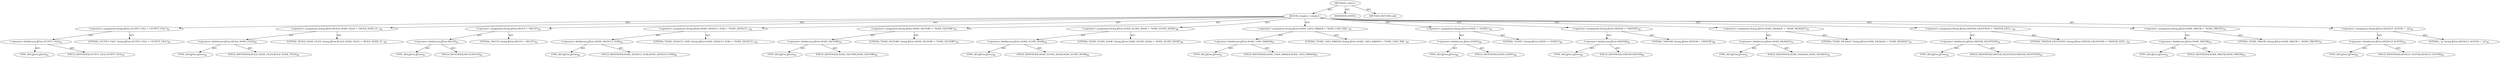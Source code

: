 digraph "&lt;clinit&gt;" {  
"111669149718" [label = <(METHOD,&lt;clinit&gt;)> ]
"25769803840" [label = <(BLOCK,&lt;empty&gt;,&lt;empty&gt;)> ]
"30064771413" [label = <(&lt;operator&gt;.assignment,String JJTree.OUTPUT_FILE = &quot;OUTPUT_FILE&quot;)<SUB>81</SUB>> ]
"30064771414" [label = <(&lt;operator&gt;.fieldAccess,JJTree.OUTPUT_FILE)<SUB>81</SUB>> ]
"180388626449" [label = <(TYPE_REF,JJTree,JJTree)<SUB>81</SUB>> ]
"55834574925" [label = <(FIELD_IDENTIFIER,OUTPUT_FILE,OUTPUT_FILE)<SUB>81</SUB>> ]
"90194313282" [label = <(LITERAL,&quot;OUTPUT_FILE&quot;,String JJTree.OUTPUT_FILE = &quot;OUTPUT_FILE&quot;)<SUB>81</SUB>> ]
"30064771415" [label = <(&lt;operator&gt;.assignment,String JJTree.BUILD_NODE_FILES = &quot;BUILD_NODE_FI...)<SUB>82</SUB>> ]
"30064771416" [label = <(&lt;operator&gt;.fieldAccess,JJTree.BUILD_NODE_FILES)<SUB>82</SUB>> ]
"180388626450" [label = <(TYPE_REF,JJTree,JJTree)<SUB>82</SUB>> ]
"55834574926" [label = <(FIELD_IDENTIFIER,BUILD_NODE_FILES,BUILD_NODE_FILES)<SUB>82</SUB>> ]
"90194313283" [label = <(LITERAL,&quot;BUILD_NODE_FILES&quot;,String JJTree.BUILD_NODE_FILES = &quot;BUILD_NODE_FI...)<SUB>82</SUB>> ]
"30064771417" [label = <(&lt;operator&gt;.assignment,String JJTree.MULTI = &quot;MULTI&quot;)<SUB>83</SUB>> ]
"30064771418" [label = <(&lt;operator&gt;.fieldAccess,JJTree.MULTI)<SUB>83</SUB>> ]
"180388626451" [label = <(TYPE_REF,JJTree,JJTree)<SUB>83</SUB>> ]
"55834574927" [label = <(FIELD_IDENTIFIER,MULTI,MULTI)<SUB>83</SUB>> ]
"90194313284" [label = <(LITERAL,&quot;MULTI&quot;,String JJTree.MULTI = &quot;MULTI&quot;)<SUB>83</SUB>> ]
"30064771419" [label = <(&lt;operator&gt;.assignment,String JJTree.NODE_DEFAULT_VOID = &quot;NODE_DEFAULT...)<SUB>84</SUB>> ]
"30064771420" [label = <(&lt;operator&gt;.fieldAccess,JJTree.NODE_DEFAULT_VOID)<SUB>84</SUB>> ]
"180388626452" [label = <(TYPE_REF,JJTree,JJTree)<SUB>84</SUB>> ]
"55834574928" [label = <(FIELD_IDENTIFIER,NODE_DEFAULT_VOID,NODE_DEFAULT_VOID)<SUB>84</SUB>> ]
"90194313285" [label = <(LITERAL,&quot;NODE_DEFAULT_VOID&quot;,String JJTree.NODE_DEFAULT_VOID = &quot;NODE_DEFAULT...)<SUB>84</SUB>> ]
"30064771421" [label = <(&lt;operator&gt;.assignment,String JJTree.NODE_FACTORY = &quot;NODE_FACTORY&quot;)<SUB>85</SUB>> ]
"30064771422" [label = <(&lt;operator&gt;.fieldAccess,JJTree.NODE_FACTORY)<SUB>85</SUB>> ]
"180388626453" [label = <(TYPE_REF,JJTree,JJTree)<SUB>85</SUB>> ]
"55834574929" [label = <(FIELD_IDENTIFIER,NODE_FACTORY,NODE_FACTORY)<SUB>85</SUB>> ]
"90194313286" [label = <(LITERAL,&quot;NODE_FACTORY&quot;,String JJTree.NODE_FACTORY = &quot;NODE_FACTORY&quot;)<SUB>85</SUB>> ]
"30064771423" [label = <(&lt;operator&gt;.assignment,String JJTree.NODE_SCOPE_HOOK = &quot;NODE_SCOPE_HOOK&quot;)<SUB>86</SUB>> ]
"30064771424" [label = <(&lt;operator&gt;.fieldAccess,JJTree.NODE_SCOPE_HOOK)<SUB>86</SUB>> ]
"180388626454" [label = <(TYPE_REF,JJTree,JJTree)<SUB>86</SUB>> ]
"55834574930" [label = <(FIELD_IDENTIFIER,NODE_SCOPE_HOOK,NODE_SCOPE_HOOK)<SUB>86</SUB>> ]
"90194313287" [label = <(LITERAL,&quot;NODE_SCOPE_HOOK&quot;,String JJTree.NODE_SCOPE_HOOK = &quot;NODE_SCOPE_HOOK&quot;)<SUB>86</SUB>> ]
"30064771425" [label = <(&lt;operator&gt;.assignment,String JJTree.NODE_USES_PARSER = &quot;NODE_USES_PAR...)<SUB>87</SUB>> ]
"30064771426" [label = <(&lt;operator&gt;.fieldAccess,JJTree.NODE_USES_PARSER)<SUB>87</SUB>> ]
"180388626455" [label = <(TYPE_REF,JJTree,JJTree)<SUB>87</SUB>> ]
"55834574931" [label = <(FIELD_IDENTIFIER,NODE_USES_PARSER,NODE_USES_PARSER)<SUB>87</SUB>> ]
"90194313288" [label = <(LITERAL,&quot;NODE_USES_PARSER&quot;,String JJTree.NODE_USES_PARSER = &quot;NODE_USES_PAR...)<SUB>87</SUB>> ]
"30064771427" [label = <(&lt;operator&gt;.assignment,String JJTree.STATIC = &quot;STATIC&quot;)<SUB>88</SUB>> ]
"30064771428" [label = <(&lt;operator&gt;.fieldAccess,JJTree.STATIC)<SUB>88</SUB>> ]
"180388626456" [label = <(TYPE_REF,JJTree,JJTree)<SUB>88</SUB>> ]
"55834574932" [label = <(FIELD_IDENTIFIER,STATIC,STATIC)<SUB>88</SUB>> ]
"90194313289" [label = <(LITERAL,&quot;STATIC&quot;,String JJTree.STATIC = &quot;STATIC&quot;)<SUB>88</SUB>> ]
"30064771429" [label = <(&lt;operator&gt;.assignment,String JJTree.VISITOR = &quot;VISITOR&quot;)<SUB>89</SUB>> ]
"30064771430" [label = <(&lt;operator&gt;.fieldAccess,JJTree.VISITOR)<SUB>89</SUB>> ]
"180388626457" [label = <(TYPE_REF,JJTree,JJTree)<SUB>89</SUB>> ]
"55834574933" [label = <(FIELD_IDENTIFIER,VISITOR,VISITOR)<SUB>89</SUB>> ]
"90194313290" [label = <(LITERAL,&quot;VISITOR&quot;,String JJTree.VISITOR = &quot;VISITOR&quot;)<SUB>89</SUB>> ]
"30064771431" [label = <(&lt;operator&gt;.assignment,String JJTree.NODE_PACKAGE = &quot;NODE_PACKAGE&quot;)<SUB>91</SUB>> ]
"30064771432" [label = <(&lt;operator&gt;.fieldAccess,JJTree.NODE_PACKAGE)<SUB>91</SUB>> ]
"180388626458" [label = <(TYPE_REF,JJTree,JJTree)<SUB>91</SUB>> ]
"55834574934" [label = <(FIELD_IDENTIFIER,NODE_PACKAGE,NODE_PACKAGE)<SUB>91</SUB>> ]
"90194313291" [label = <(LITERAL,&quot;NODE_PACKAGE&quot;,String JJTree.NODE_PACKAGE = &quot;NODE_PACKAGE&quot;)<SUB>91</SUB>> ]
"30064771433" [label = <(&lt;operator&gt;.assignment,String JJTree.VISITOR_EXCEPTION = &quot;VISITOR_EXCE...)<SUB>92</SUB>> ]
"30064771434" [label = <(&lt;operator&gt;.fieldAccess,JJTree.VISITOR_EXCEPTION)<SUB>92</SUB>> ]
"180388626459" [label = <(TYPE_REF,JJTree,JJTree)<SUB>92</SUB>> ]
"55834574935" [label = <(FIELD_IDENTIFIER,VISITOR_EXCEPTION,VISITOR_EXCEPTION)<SUB>92</SUB>> ]
"90194313292" [label = <(LITERAL,&quot;VISITOR_EXCEPTION&quot;,String JJTree.VISITOR_EXCEPTION = &quot;VISITOR_EXCE...)<SUB>92</SUB>> ]
"30064771435" [label = <(&lt;operator&gt;.assignment,String JJTree.NODE_PREFIX = &quot;NODE_PREFIX&quot;)<SUB>93</SUB>> ]
"30064771436" [label = <(&lt;operator&gt;.fieldAccess,JJTree.NODE_PREFIX)<SUB>93</SUB>> ]
"180388626460" [label = <(TYPE_REF,JJTree,JJTree)<SUB>93</SUB>> ]
"55834574936" [label = <(FIELD_IDENTIFIER,NODE_PREFIX,NODE_PREFIX)<SUB>93</SUB>> ]
"90194313293" [label = <(LITERAL,&quot;NODE_PREFIX&quot;,String JJTree.NODE_PREFIX = &quot;NODE_PREFIX&quot;)<SUB>93</SUB>> ]
"30064771437" [label = <(&lt;operator&gt;.assignment,String JJTree.DEFAULT_SUFFIX = &quot;.jj&quot;)<SUB>99</SUB>> ]
"30064771438" [label = <(&lt;operator&gt;.fieldAccess,JJTree.DEFAULT_SUFFIX)<SUB>99</SUB>> ]
"180388626461" [label = <(TYPE_REF,JJTree,JJTree)<SUB>99</SUB>> ]
"55834574937" [label = <(FIELD_IDENTIFIER,DEFAULT_SUFFIX,DEFAULT_SUFFIX)<SUB>99</SUB>> ]
"90194313294" [label = <(LITERAL,&quot;.jj&quot;,String JJTree.DEFAULT_SUFFIX = &quot;.jj&quot;)<SUB>99</SUB>> ]
"133143986252" [label = <(MODIFIER,STATIC)> ]
"128849018902" [label = <(METHOD_RETURN,void)> ]
  "111669149718" -> "25769803840"  [ label = "AST: "] 
  "111669149718" -> "133143986252"  [ label = "AST: "] 
  "111669149718" -> "128849018902"  [ label = "AST: "] 
  "25769803840" -> "30064771413"  [ label = "AST: "] 
  "25769803840" -> "30064771415"  [ label = "AST: "] 
  "25769803840" -> "30064771417"  [ label = "AST: "] 
  "25769803840" -> "30064771419"  [ label = "AST: "] 
  "25769803840" -> "30064771421"  [ label = "AST: "] 
  "25769803840" -> "30064771423"  [ label = "AST: "] 
  "25769803840" -> "30064771425"  [ label = "AST: "] 
  "25769803840" -> "30064771427"  [ label = "AST: "] 
  "25769803840" -> "30064771429"  [ label = "AST: "] 
  "25769803840" -> "30064771431"  [ label = "AST: "] 
  "25769803840" -> "30064771433"  [ label = "AST: "] 
  "25769803840" -> "30064771435"  [ label = "AST: "] 
  "25769803840" -> "30064771437"  [ label = "AST: "] 
  "30064771413" -> "30064771414"  [ label = "AST: "] 
  "30064771413" -> "90194313282"  [ label = "AST: "] 
  "30064771414" -> "180388626449"  [ label = "AST: "] 
  "30064771414" -> "55834574925"  [ label = "AST: "] 
  "30064771415" -> "30064771416"  [ label = "AST: "] 
  "30064771415" -> "90194313283"  [ label = "AST: "] 
  "30064771416" -> "180388626450"  [ label = "AST: "] 
  "30064771416" -> "55834574926"  [ label = "AST: "] 
  "30064771417" -> "30064771418"  [ label = "AST: "] 
  "30064771417" -> "90194313284"  [ label = "AST: "] 
  "30064771418" -> "180388626451"  [ label = "AST: "] 
  "30064771418" -> "55834574927"  [ label = "AST: "] 
  "30064771419" -> "30064771420"  [ label = "AST: "] 
  "30064771419" -> "90194313285"  [ label = "AST: "] 
  "30064771420" -> "180388626452"  [ label = "AST: "] 
  "30064771420" -> "55834574928"  [ label = "AST: "] 
  "30064771421" -> "30064771422"  [ label = "AST: "] 
  "30064771421" -> "90194313286"  [ label = "AST: "] 
  "30064771422" -> "180388626453"  [ label = "AST: "] 
  "30064771422" -> "55834574929"  [ label = "AST: "] 
  "30064771423" -> "30064771424"  [ label = "AST: "] 
  "30064771423" -> "90194313287"  [ label = "AST: "] 
  "30064771424" -> "180388626454"  [ label = "AST: "] 
  "30064771424" -> "55834574930"  [ label = "AST: "] 
  "30064771425" -> "30064771426"  [ label = "AST: "] 
  "30064771425" -> "90194313288"  [ label = "AST: "] 
  "30064771426" -> "180388626455"  [ label = "AST: "] 
  "30064771426" -> "55834574931"  [ label = "AST: "] 
  "30064771427" -> "30064771428"  [ label = "AST: "] 
  "30064771427" -> "90194313289"  [ label = "AST: "] 
  "30064771428" -> "180388626456"  [ label = "AST: "] 
  "30064771428" -> "55834574932"  [ label = "AST: "] 
  "30064771429" -> "30064771430"  [ label = "AST: "] 
  "30064771429" -> "90194313290"  [ label = "AST: "] 
  "30064771430" -> "180388626457"  [ label = "AST: "] 
  "30064771430" -> "55834574933"  [ label = "AST: "] 
  "30064771431" -> "30064771432"  [ label = "AST: "] 
  "30064771431" -> "90194313291"  [ label = "AST: "] 
  "30064771432" -> "180388626458"  [ label = "AST: "] 
  "30064771432" -> "55834574934"  [ label = "AST: "] 
  "30064771433" -> "30064771434"  [ label = "AST: "] 
  "30064771433" -> "90194313292"  [ label = "AST: "] 
  "30064771434" -> "180388626459"  [ label = "AST: "] 
  "30064771434" -> "55834574935"  [ label = "AST: "] 
  "30064771435" -> "30064771436"  [ label = "AST: "] 
  "30064771435" -> "90194313293"  [ label = "AST: "] 
  "30064771436" -> "180388626460"  [ label = "AST: "] 
  "30064771436" -> "55834574936"  [ label = "AST: "] 
  "30064771437" -> "30064771438"  [ label = "AST: "] 
  "30064771437" -> "90194313294"  [ label = "AST: "] 
  "30064771438" -> "180388626461"  [ label = "AST: "] 
  "30064771438" -> "55834574937"  [ label = "AST: "] 
}
